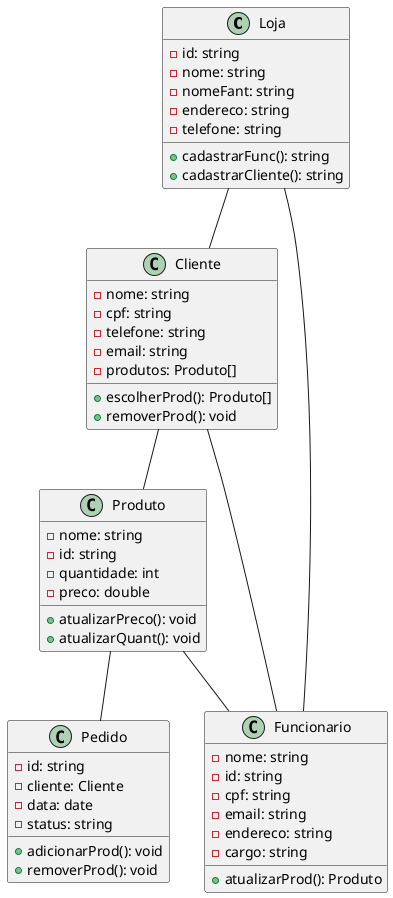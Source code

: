 @startuml VendaAtv
class Loja {
  - id: string
  - nome: string
  - nomeFant: string
  - endereco: string
  - telefone: string
  + cadastrarFunc(): string
  + cadastrarCliente(): string
}

class Cliente {
  - nome: string
  - cpf: string
  - telefone: string
  - email: string
  - produtos: Produto[]
  + escolherProd(): Produto[]
  + removerProd(): void
}

class Produto{
  - nome: string
  - id: string
  - quantidade: int
  - preco: double
  + atualizarPreco(): void
  + atualizarQuant(): void
}

class Funcionario{
  - nome: string
  - id: string
  - cpf: string
  - email: string
  - endereco: string
  - cargo: string
  + atualizarProd(): Produto
}

class Pedido{
  - id: string
  - cliente: Cliente
  - data: date
  - status: string
  + adicionarProd(): void
  + removerProd(): void
}
Loja -- Cliente
Loja -- Funcionario 
Funcionario -- Cliente
Cliente -- Produto
Produto -- Pedido
Produto -- Funcionario
@enduml